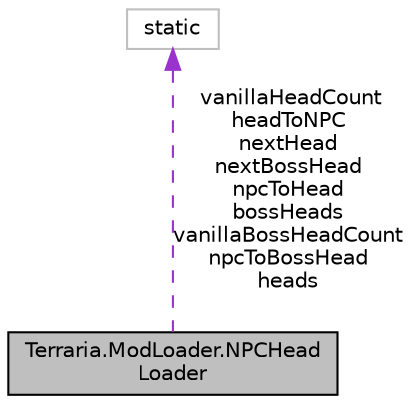 digraph "Terraria.ModLoader.NPCHeadLoader"
{
  edge [fontname="Helvetica",fontsize="10",labelfontname="Helvetica",labelfontsize="10"];
  node [fontname="Helvetica",fontsize="10",shape=record];
  Node1 [label="Terraria.ModLoader.NPCHead\lLoader",height=0.2,width=0.4,color="black", fillcolor="grey75", style="filled", fontcolor="black"];
  Node2 -> Node1 [dir="back",color="darkorchid3",fontsize="10",style="dashed",label=" vanillaHeadCount\nheadToNPC\nnextHead\nnextBossHead\nnpcToHead\nbossHeads\nvanillaBossHeadCount\nnpcToBossHead\nheads" ,fontname="Helvetica"];
  Node2 [label="static",height=0.2,width=0.4,color="grey75", fillcolor="white", style="filled"];
}
